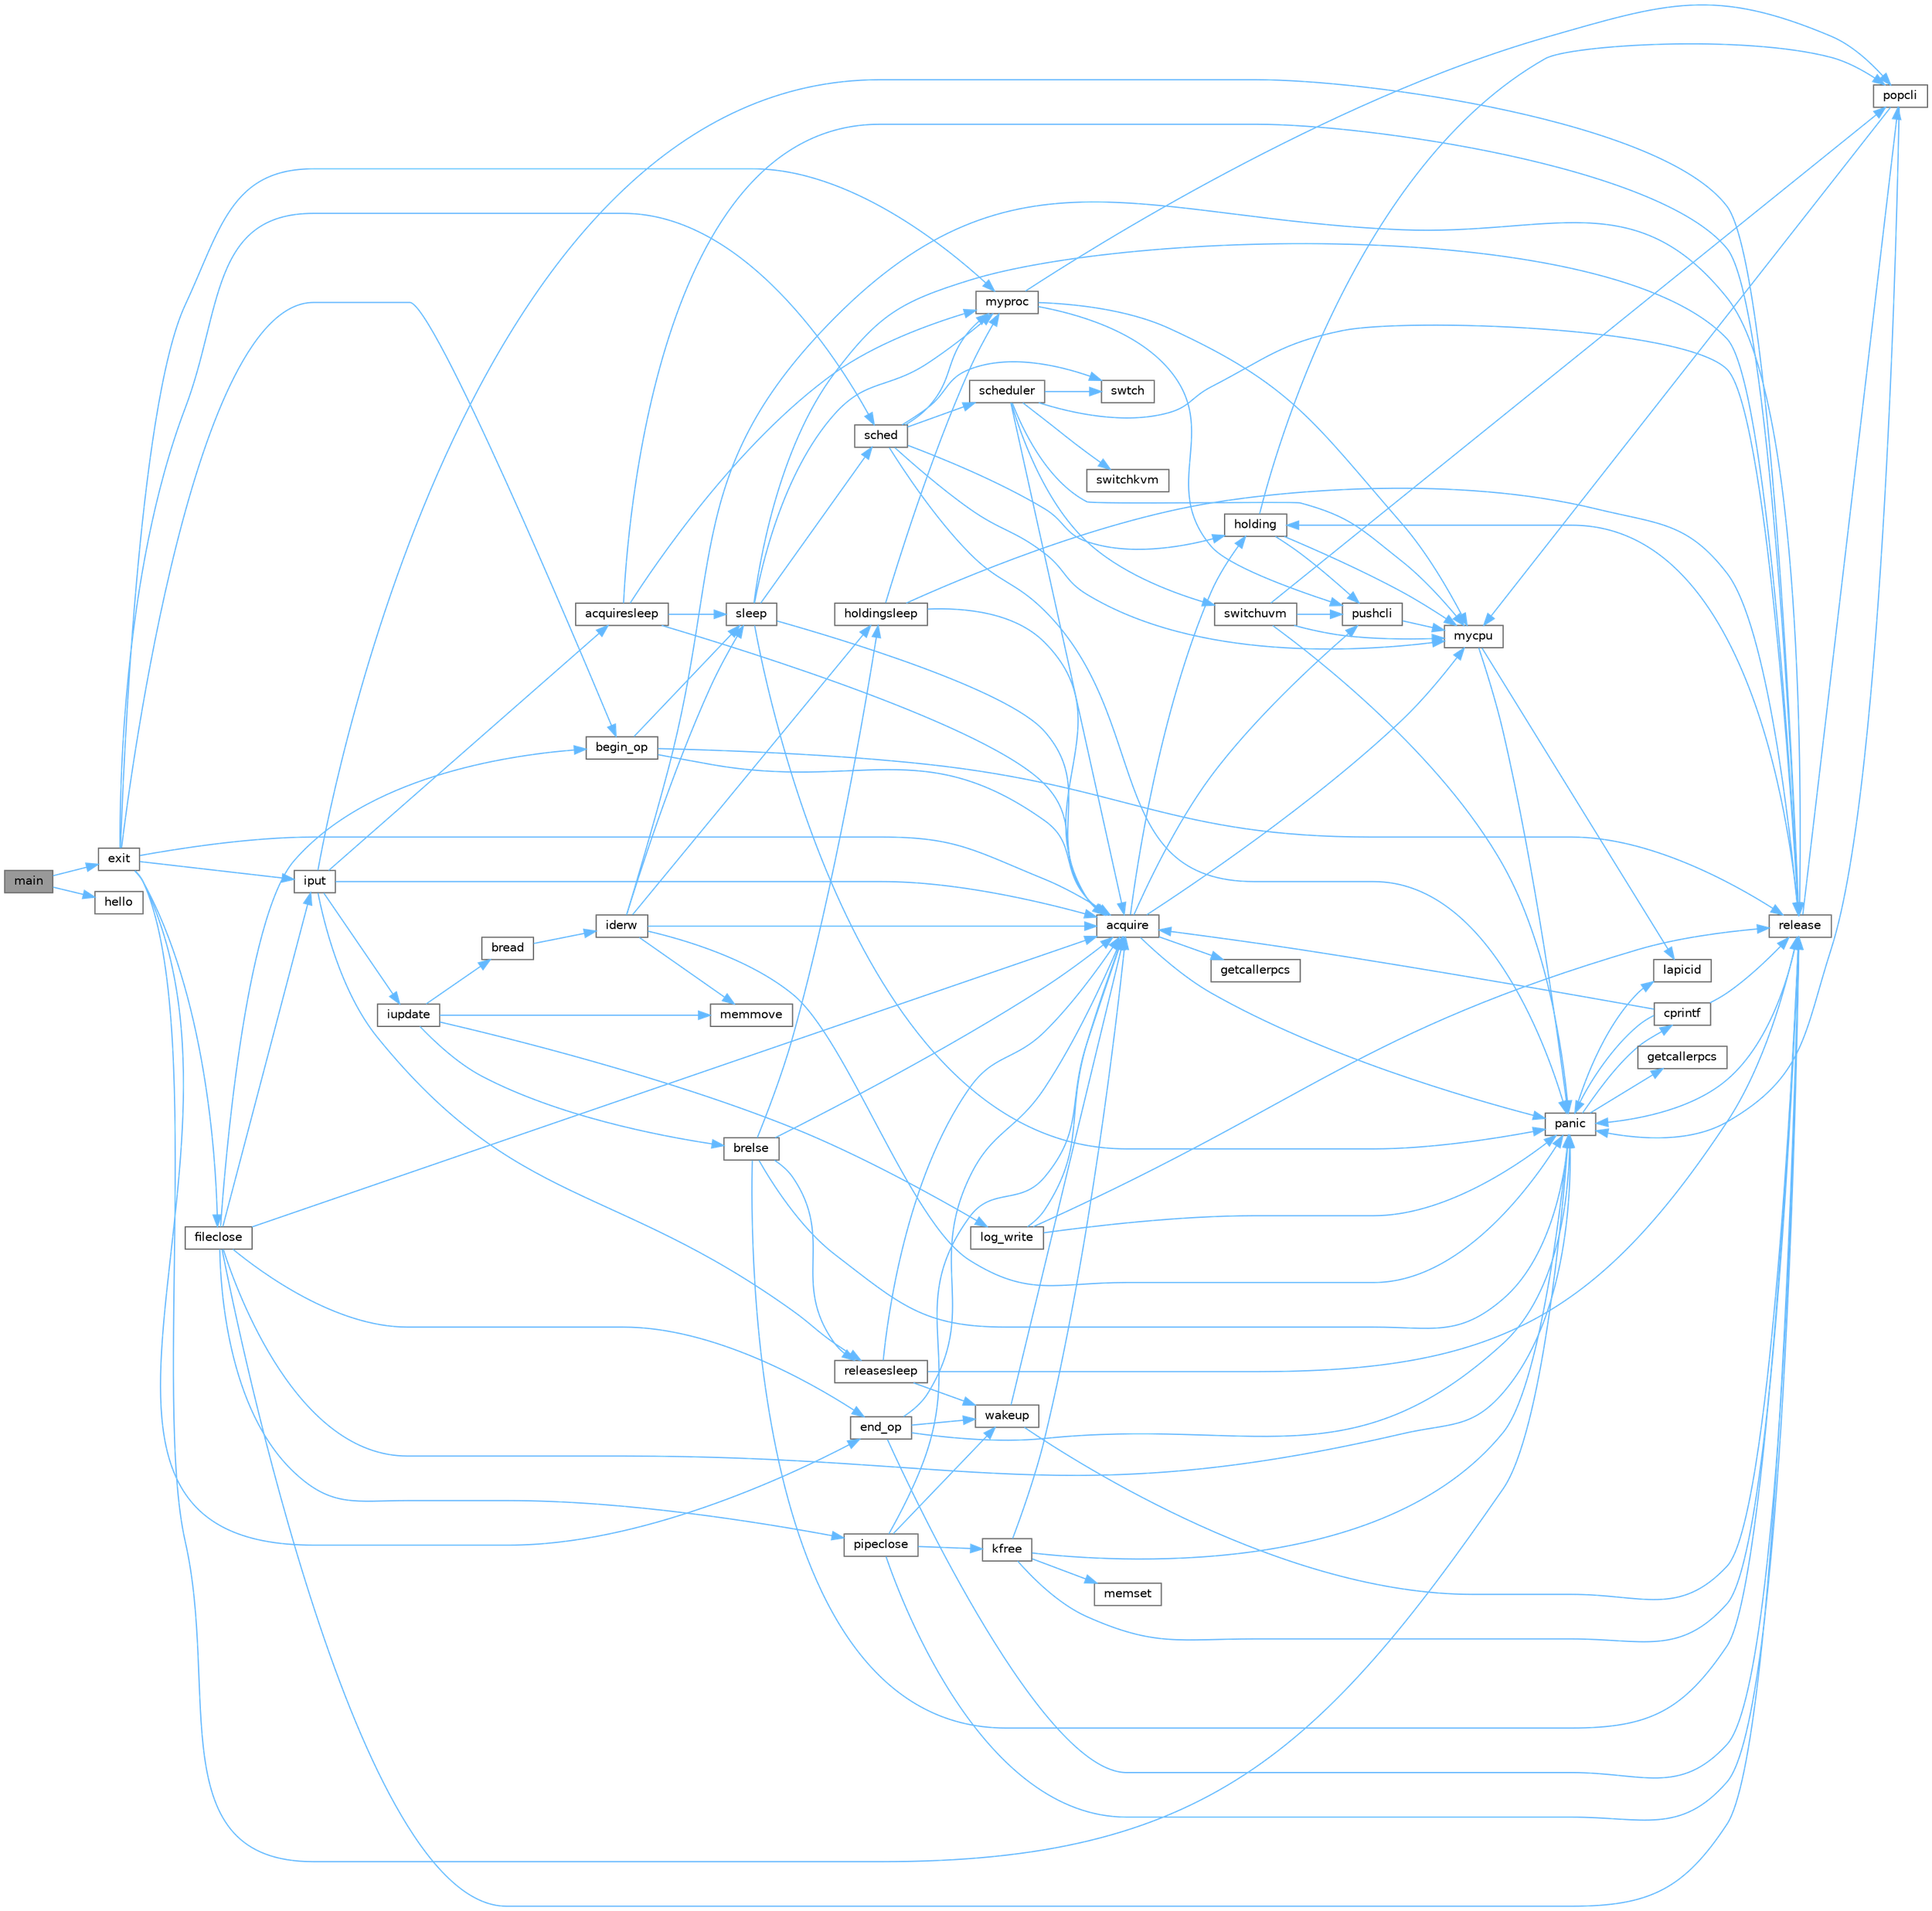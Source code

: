 digraph "main"
{
 // LATEX_PDF_SIZE
  bgcolor="transparent";
  edge [fontname=Helvetica,fontsize=10,labelfontname=Helvetica,labelfontsize=10];
  node [fontname=Helvetica,fontsize=10,shape=box,height=0.2,width=0.4];
  rankdir="LR";
  Node1 [id="Node000001",label="main",height=0.2,width=0.4,color="gray40", fillcolor="grey60", style="filled", fontcolor="black",tooltip=" "];
  Node1 -> Node2 [id="edge115_Node000001_Node000002",color="steelblue1",style="solid",tooltip=" "];
  Node2 [id="Node000002",label="exit",height=0.2,width=0.4,color="grey40", fillcolor="white", style="filled",URL="$d3/dda/proc_8c.html#aaf98ef7cdde3a0dfb2e49919de3298b1",tooltip=" "];
  Node2 -> Node3 [id="edge116_Node000002_Node000003",color="steelblue1",style="solid",tooltip=" "];
  Node3 [id="Node000003",label="acquire",height=0.2,width=0.4,color="grey40", fillcolor="white", style="filled",URL="$d3/d2d/spinlock_8c.html#aed377f16a085b00de3a4b32392adbdfb",tooltip=" "];
  Node3 -> Node4 [id="edge117_Node000003_Node000004",color="steelblue1",style="solid",tooltip=" "];
  Node4 [id="Node000004",label="getcallerpcs",height=0.2,width=0.4,color="grey40", fillcolor="white", style="filled",URL="$d3/d2d/spinlock_8c.html#a6ac35304ea80f01086b47edcc2328010",tooltip=" "];
  Node3 -> Node5 [id="edge118_Node000003_Node000005",color="steelblue1",style="solid",tooltip=" "];
  Node5 [id="Node000005",label="holding",height=0.2,width=0.4,color="grey40", fillcolor="white", style="filled",URL="$d3/d2d/spinlock_8c.html#aea48df3e5cfb903179ad3dc78ab502d9",tooltip=" "];
  Node5 -> Node6 [id="edge119_Node000005_Node000006",color="steelblue1",style="solid",tooltip=" "];
  Node6 [id="Node000006",label="mycpu",height=0.2,width=0.4,color="grey40", fillcolor="white", style="filled",URL="$d3/dda/proc_8c.html#ad427959ad025dabd8cd393b27ec39160",tooltip=" "];
  Node6 -> Node7 [id="edge120_Node000006_Node000007",color="steelblue1",style="solid",tooltip=" "];
  Node7 [id="Node000007",label="lapicid",height=0.2,width=0.4,color="grey40", fillcolor="white", style="filled",URL="$dc/df6/lapic_8c.html#a627f7996b64f99d885244a5102c85164",tooltip=" "];
  Node6 -> Node8 [id="edge121_Node000006_Node000008",color="steelblue1",style="solid",tooltip=" "];
  Node8 [id="Node000008",label="panic",height=0.2,width=0.4,color="grey40", fillcolor="white", style="filled",URL="$d0/d56/console_8c.html#a95c0aca5d6d7487933984f08b189917a",tooltip=" "];
  Node8 -> Node9 [id="edge122_Node000008_Node000009",color="steelblue1",style="solid",tooltip=" "];
  Node9 [id="Node000009",label="cprintf",height=0.2,width=0.4,color="grey40", fillcolor="white", style="filled",URL="$d0/d56/console_8c.html#a90f0742d846503e4ed1804f1df421ec6",tooltip=" "];
  Node9 -> Node3 [id="edge123_Node000009_Node000003",color="steelblue1",style="solid",tooltip=" "];
  Node9 -> Node8 [id="edge124_Node000009_Node000008",color="steelblue1",style="solid",tooltip=" "];
  Node9 -> Node10 [id="edge125_Node000009_Node000010",color="steelblue1",style="solid",tooltip=" "];
  Node10 [id="Node000010",label="release",height=0.2,width=0.4,color="grey40", fillcolor="white", style="filled",URL="$d3/d2d/spinlock_8c.html#a1cee376aa9a00e754bf5481cd5f3d97b",tooltip=" "];
  Node10 -> Node5 [id="edge126_Node000010_Node000005",color="steelblue1",style="solid",tooltip=" "];
  Node10 -> Node8 [id="edge127_Node000010_Node000008",color="steelblue1",style="solid",tooltip=" "];
  Node10 -> Node11 [id="edge128_Node000010_Node000011",color="steelblue1",style="solid",tooltip=" "];
  Node11 [id="Node000011",label="popcli",height=0.2,width=0.4,color="grey40", fillcolor="white", style="filled",URL="$d3/d2d/spinlock_8c.html#ae3424f669269fef400ce29c3aeb43fdb",tooltip=" "];
  Node11 -> Node6 [id="edge129_Node000011_Node000006",color="steelblue1",style="solid",tooltip=" "];
  Node11 -> Node8 [id="edge130_Node000011_Node000008",color="steelblue1",style="solid",tooltip=" "];
  Node8 -> Node12 [id="edge131_Node000008_Node000012",color="steelblue1",style="solid",tooltip=" "];
  Node12 [id="Node000012",label="getcallerpcs",height=0.2,width=0.4,color="grey40", fillcolor="white", style="filled",URL="$d5/d64/defs_8h.html#a4105de9e2969515d6c6c795c4386f69f",tooltip=" "];
  Node8 -> Node7 [id="edge132_Node000008_Node000007",color="steelblue1",style="solid",tooltip=" "];
  Node5 -> Node11 [id="edge133_Node000005_Node000011",color="steelblue1",style="solid",tooltip=" "];
  Node5 -> Node13 [id="edge134_Node000005_Node000013",color="steelblue1",style="solid",tooltip=" "];
  Node13 [id="Node000013",label="pushcli",height=0.2,width=0.4,color="grey40", fillcolor="white", style="filled",URL="$d3/d2d/spinlock_8c.html#a206b749d1b7768dadce61cbcde7e0f1c",tooltip=" "];
  Node13 -> Node6 [id="edge135_Node000013_Node000006",color="steelblue1",style="solid",tooltip=" "];
  Node3 -> Node6 [id="edge136_Node000003_Node000006",color="steelblue1",style="solid",tooltip=" "];
  Node3 -> Node8 [id="edge137_Node000003_Node000008",color="steelblue1",style="solid",tooltip=" "];
  Node3 -> Node13 [id="edge138_Node000003_Node000013",color="steelblue1",style="solid",tooltip=" "];
  Node2 -> Node14 [id="edge139_Node000002_Node000014",color="steelblue1",style="solid",tooltip=" "];
  Node14 [id="Node000014",label="begin_op",height=0.2,width=0.4,color="grey40", fillcolor="white", style="filled",URL="$d7/df8/log_8c.html#ac96aa31ffc0500e749c62c4d377c21c9",tooltip=" "];
  Node14 -> Node3 [id="edge140_Node000014_Node000003",color="steelblue1",style="solid",tooltip=" "];
  Node14 -> Node10 [id="edge141_Node000014_Node000010",color="steelblue1",style="solid",tooltip=" "];
  Node14 -> Node15 [id="edge142_Node000014_Node000015",color="steelblue1",style="solid",tooltip=" "];
  Node15 [id="Node000015",label="sleep",height=0.2,width=0.4,color="grey40", fillcolor="white", style="filled",URL="$d3/dda/proc_8c.html#ae70cc0370342e46f6db3bec367232457",tooltip=" "];
  Node15 -> Node3 [id="edge143_Node000015_Node000003",color="steelblue1",style="solid",tooltip=" "];
  Node15 -> Node16 [id="edge144_Node000015_Node000016",color="steelblue1",style="solid",tooltip=" "];
  Node16 [id="Node000016",label="myproc",height=0.2,width=0.4,color="grey40", fillcolor="white", style="filled",URL="$d3/dda/proc_8c.html#a41af0935f3989aae450cf8988cd9c3a9",tooltip=" "];
  Node16 -> Node6 [id="edge145_Node000016_Node000006",color="steelblue1",style="solid",tooltip=" "];
  Node16 -> Node11 [id="edge146_Node000016_Node000011",color="steelblue1",style="solid",tooltip=" "];
  Node16 -> Node13 [id="edge147_Node000016_Node000013",color="steelblue1",style="solid",tooltip=" "];
  Node15 -> Node8 [id="edge148_Node000015_Node000008",color="steelblue1",style="solid",tooltip=" "];
  Node15 -> Node10 [id="edge149_Node000015_Node000010",color="steelblue1",style="solid",tooltip=" "];
  Node15 -> Node17 [id="edge150_Node000015_Node000017",color="steelblue1",style="solid",tooltip=" "];
  Node17 [id="Node000017",label="sched",height=0.2,width=0.4,color="grey40", fillcolor="white", style="filled",URL="$d3/dda/proc_8c.html#ad788da91743c333b5bed7c4a0dd12365",tooltip=" "];
  Node17 -> Node5 [id="edge151_Node000017_Node000005",color="steelblue1",style="solid",tooltip=" "];
  Node17 -> Node6 [id="edge152_Node000017_Node000006",color="steelblue1",style="solid",tooltip=" "];
  Node17 -> Node16 [id="edge153_Node000017_Node000016",color="steelblue1",style="solid",tooltip=" "];
  Node17 -> Node8 [id="edge154_Node000017_Node000008",color="steelblue1",style="solid",tooltip=" "];
  Node17 -> Node18 [id="edge155_Node000017_Node000018",color="steelblue1",style="solid",tooltip=" "];
  Node18 [id="Node000018",label="scheduler",height=0.2,width=0.4,color="grey40", fillcolor="white", style="filled",URL="$d3/dda/proc_8c.html#a9fa00b0be5d3c4781048861e2506eb63",tooltip=" "];
  Node18 -> Node3 [id="edge156_Node000018_Node000003",color="steelblue1",style="solid",tooltip=" "];
  Node18 -> Node6 [id="edge157_Node000018_Node000006",color="steelblue1",style="solid",tooltip=" "];
  Node18 -> Node10 [id="edge158_Node000018_Node000010",color="steelblue1",style="solid",tooltip=" "];
  Node18 -> Node19 [id="edge159_Node000018_Node000019",color="steelblue1",style="solid",tooltip=" "];
  Node19 [id="Node000019",label="switchkvm",height=0.2,width=0.4,color="grey40", fillcolor="white", style="filled",URL="$de/de9/vm_8c.html#a02ca0670bc1fe12e38453082631ff360",tooltip=" "];
  Node18 -> Node20 [id="edge160_Node000018_Node000020",color="steelblue1",style="solid",tooltip=" "];
  Node20 [id="Node000020",label="switchuvm",height=0.2,width=0.4,color="grey40", fillcolor="white", style="filled",URL="$de/de9/vm_8c.html#a87c90f0ab2a1b11c2b55f4e483bb8493",tooltip=" "];
  Node20 -> Node6 [id="edge161_Node000020_Node000006",color="steelblue1",style="solid",tooltip=" "];
  Node20 -> Node8 [id="edge162_Node000020_Node000008",color="steelblue1",style="solid",tooltip=" "];
  Node20 -> Node11 [id="edge163_Node000020_Node000011",color="steelblue1",style="solid",tooltip=" "];
  Node20 -> Node13 [id="edge164_Node000020_Node000013",color="steelblue1",style="solid",tooltip=" "];
  Node18 -> Node21 [id="edge165_Node000018_Node000021",color="steelblue1",style="solid",tooltip=" "];
  Node21 [id="Node000021",label="swtch",height=0.2,width=0.4,color="grey40", fillcolor="white", style="filled",URL="$d5/d64/defs_8h.html#a1d9e7047d3dfb57809a2541d8387705e",tooltip=" "];
  Node17 -> Node21 [id="edge166_Node000017_Node000021",color="steelblue1",style="solid",tooltip=" "];
  Node2 -> Node22 [id="edge167_Node000002_Node000022",color="steelblue1",style="solid",tooltip=" "];
  Node22 [id="Node000022",label="end_op",height=0.2,width=0.4,color="grey40", fillcolor="white", style="filled",URL="$d7/df8/log_8c.html#ac0f12be0ca0de555e60b27b06a57a65b",tooltip=" "];
  Node22 -> Node3 [id="edge168_Node000022_Node000003",color="steelblue1",style="solid",tooltip=" "];
  Node22 -> Node8 [id="edge169_Node000022_Node000008",color="steelblue1",style="solid",tooltip=" "];
  Node22 -> Node10 [id="edge170_Node000022_Node000010",color="steelblue1",style="solid",tooltip=" "];
  Node22 -> Node23 [id="edge171_Node000022_Node000023",color="steelblue1",style="solid",tooltip=" "];
  Node23 [id="Node000023",label="wakeup",height=0.2,width=0.4,color="grey40", fillcolor="white", style="filled",URL="$d3/dda/proc_8c.html#a4a34d9f03e436cfa09b88f735f6ee952",tooltip=" "];
  Node23 -> Node3 [id="edge172_Node000023_Node000003",color="steelblue1",style="solid",tooltip=" "];
  Node23 -> Node10 [id="edge173_Node000023_Node000010",color="steelblue1",style="solid",tooltip=" "];
  Node2 -> Node24 [id="edge174_Node000002_Node000024",color="steelblue1",style="solid",tooltip=" "];
  Node24 [id="Node000024",label="fileclose",height=0.2,width=0.4,color="grey40", fillcolor="white", style="filled",URL="$d6/d13/file_8c.html#ae557c81ab89c24219146144bb6adaa2c",tooltip=" "];
  Node24 -> Node3 [id="edge175_Node000024_Node000003",color="steelblue1",style="solid",tooltip=" "];
  Node24 -> Node14 [id="edge176_Node000024_Node000014",color="steelblue1",style="solid",tooltip=" "];
  Node24 -> Node22 [id="edge177_Node000024_Node000022",color="steelblue1",style="solid",tooltip=" "];
  Node24 -> Node25 [id="edge178_Node000024_Node000025",color="steelblue1",style="solid",tooltip=" "];
  Node25 [id="Node000025",label="iput",height=0.2,width=0.4,color="grey40", fillcolor="white", style="filled",URL="$d2/d5a/fs_8c.html#ab3c447f135c68e4c3c1f8d5866f6e77b",tooltip=" "];
  Node25 -> Node3 [id="edge179_Node000025_Node000003",color="steelblue1",style="solid",tooltip=" "];
  Node25 -> Node26 [id="edge180_Node000025_Node000026",color="steelblue1",style="solid",tooltip=" "];
  Node26 [id="Node000026",label="acquiresleep",height=0.2,width=0.4,color="grey40", fillcolor="white", style="filled",URL="$d8/dd1/sleeplock_8c.html#aaad2d7a86d4859982dd9a132f5128ff2",tooltip=" "];
  Node26 -> Node3 [id="edge181_Node000026_Node000003",color="steelblue1",style="solid",tooltip=" "];
  Node26 -> Node16 [id="edge182_Node000026_Node000016",color="steelblue1",style="solid",tooltip=" "];
  Node26 -> Node10 [id="edge183_Node000026_Node000010",color="steelblue1",style="solid",tooltip=" "];
  Node26 -> Node15 [id="edge184_Node000026_Node000015",color="steelblue1",style="solid",tooltip=" "];
  Node25 -> Node27 [id="edge185_Node000025_Node000027",color="steelblue1",style="solid",tooltip=" "];
  Node27 [id="Node000027",label="iupdate",height=0.2,width=0.4,color="grey40", fillcolor="white", style="filled",URL="$d2/d5a/fs_8c.html#a7220afa8e5f4bea540eb95879ea7df6e",tooltip=" "];
  Node27 -> Node28 [id="edge186_Node000027_Node000028",color="steelblue1",style="solid",tooltip=" "];
  Node28 [id="Node000028",label="bread",height=0.2,width=0.4,color="grey40", fillcolor="white", style="filled",URL="$dc/de6/bio_8c.html#a30b8d2ef2300ed8e3d879a428fe39898",tooltip=" "];
  Node28 -> Node29 [id="edge187_Node000028_Node000029",color="steelblue1",style="solid",tooltip=" "];
  Node29 [id="Node000029",label="iderw",height=0.2,width=0.4,color="grey40", fillcolor="white", style="filled",URL="$da/d9b/memide_8c.html#a7f36b008f02088c86f76e98e05b55af5",tooltip=" "];
  Node29 -> Node3 [id="edge188_Node000029_Node000003",color="steelblue1",style="solid",tooltip=" "];
  Node29 -> Node30 [id="edge189_Node000029_Node000030",color="steelblue1",style="solid",tooltip=" "];
  Node30 [id="Node000030",label="holdingsleep",height=0.2,width=0.4,color="grey40", fillcolor="white", style="filled",URL="$d8/dd1/sleeplock_8c.html#a6fdbe54cbecd8fc67d74793b27adcf05",tooltip=" "];
  Node30 -> Node3 [id="edge190_Node000030_Node000003",color="steelblue1",style="solid",tooltip=" "];
  Node30 -> Node16 [id="edge191_Node000030_Node000016",color="steelblue1",style="solid",tooltip=" "];
  Node30 -> Node10 [id="edge192_Node000030_Node000010",color="steelblue1",style="solid",tooltip=" "];
  Node29 -> Node31 [id="edge193_Node000029_Node000031",color="steelblue1",style="solid",tooltip=" "];
  Node31 [id="Node000031",label="memmove",height=0.2,width=0.4,color="grey40", fillcolor="white", style="filled",URL="$d1/db0/string_8c.html#a07f97e2ed1ce37955192d52de8f4911f",tooltip=" "];
  Node29 -> Node8 [id="edge194_Node000029_Node000008",color="steelblue1",style="solid",tooltip=" "];
  Node29 -> Node10 [id="edge195_Node000029_Node000010",color="steelblue1",style="solid",tooltip=" "];
  Node29 -> Node15 [id="edge196_Node000029_Node000015",color="steelblue1",style="solid",tooltip=" "];
  Node27 -> Node32 [id="edge197_Node000027_Node000032",color="steelblue1",style="solid",tooltip=" "];
  Node32 [id="Node000032",label="brelse",height=0.2,width=0.4,color="grey40", fillcolor="white", style="filled",URL="$dc/de6/bio_8c.html#ab5335aeb503731104314321a78a6d727",tooltip=" "];
  Node32 -> Node3 [id="edge198_Node000032_Node000003",color="steelblue1",style="solid",tooltip=" "];
  Node32 -> Node30 [id="edge199_Node000032_Node000030",color="steelblue1",style="solid",tooltip=" "];
  Node32 -> Node8 [id="edge200_Node000032_Node000008",color="steelblue1",style="solid",tooltip=" "];
  Node32 -> Node10 [id="edge201_Node000032_Node000010",color="steelblue1",style="solid",tooltip=" "];
  Node32 -> Node33 [id="edge202_Node000032_Node000033",color="steelblue1",style="solid",tooltip=" "];
  Node33 [id="Node000033",label="releasesleep",height=0.2,width=0.4,color="grey40", fillcolor="white", style="filled",URL="$d8/dd1/sleeplock_8c.html#aa997067c2c9bfef15af6fa0a10c20f4a",tooltip=" "];
  Node33 -> Node3 [id="edge203_Node000033_Node000003",color="steelblue1",style="solid",tooltip=" "];
  Node33 -> Node10 [id="edge204_Node000033_Node000010",color="steelblue1",style="solid",tooltip=" "];
  Node33 -> Node23 [id="edge205_Node000033_Node000023",color="steelblue1",style="solid",tooltip=" "];
  Node27 -> Node34 [id="edge206_Node000027_Node000034",color="steelblue1",style="solid",tooltip=" "];
  Node34 [id="Node000034",label="log_write",height=0.2,width=0.4,color="grey40", fillcolor="white", style="filled",URL="$d7/df8/log_8c.html#a7eacb0fbebe5ce4c7d3ddea15908b13d",tooltip=" "];
  Node34 -> Node3 [id="edge207_Node000034_Node000003",color="steelblue1",style="solid",tooltip=" "];
  Node34 -> Node8 [id="edge208_Node000034_Node000008",color="steelblue1",style="solid",tooltip=" "];
  Node34 -> Node10 [id="edge209_Node000034_Node000010",color="steelblue1",style="solid",tooltip=" "];
  Node27 -> Node31 [id="edge210_Node000027_Node000031",color="steelblue1",style="solid",tooltip=" "];
  Node25 -> Node10 [id="edge211_Node000025_Node000010",color="steelblue1",style="solid",tooltip=" "];
  Node25 -> Node33 [id="edge212_Node000025_Node000033",color="steelblue1",style="solid",tooltip=" "];
  Node24 -> Node8 [id="edge213_Node000024_Node000008",color="steelblue1",style="solid",tooltip=" "];
  Node24 -> Node35 [id="edge214_Node000024_Node000035",color="steelblue1",style="solid",tooltip=" "];
  Node35 [id="Node000035",label="pipeclose",height=0.2,width=0.4,color="grey40", fillcolor="white", style="filled",URL="$d1/d47/pipe_8c.html#a48642f54734698f6f881ee07723292cb",tooltip=" "];
  Node35 -> Node3 [id="edge215_Node000035_Node000003",color="steelblue1",style="solid",tooltip=" "];
  Node35 -> Node36 [id="edge216_Node000035_Node000036",color="steelblue1",style="solid",tooltip=" "];
  Node36 [id="Node000036",label="kfree",height=0.2,width=0.4,color="grey40", fillcolor="white", style="filled",URL="$d4/def/kalloc_8c.html#aced59ecf8411235f6dffc065236711a5",tooltip=" "];
  Node36 -> Node3 [id="edge217_Node000036_Node000003",color="steelblue1",style="solid",tooltip=" "];
  Node36 -> Node37 [id="edge218_Node000036_Node000037",color="steelblue1",style="solid",tooltip=" "];
  Node37 [id="Node000037",label="memset",height=0.2,width=0.4,color="grey40", fillcolor="white", style="filled",URL="$db/d8a/ulib_8c.html#aa9cdc2409c15ccd5ee3b2031576f4093",tooltip=" "];
  Node36 -> Node8 [id="edge219_Node000036_Node000008",color="steelblue1",style="solid",tooltip=" "];
  Node36 -> Node10 [id="edge220_Node000036_Node000010",color="steelblue1",style="solid",tooltip=" "];
  Node35 -> Node10 [id="edge221_Node000035_Node000010",color="steelblue1",style="solid",tooltip=" "];
  Node35 -> Node23 [id="edge222_Node000035_Node000023",color="steelblue1",style="solid",tooltip=" "];
  Node24 -> Node10 [id="edge223_Node000024_Node000010",color="steelblue1",style="solid",tooltip=" "];
  Node2 -> Node25 [id="edge224_Node000002_Node000025",color="steelblue1",style="solid",tooltip=" "];
  Node2 -> Node16 [id="edge225_Node000002_Node000016",color="steelblue1",style="solid",tooltip=" "];
  Node2 -> Node8 [id="edge226_Node000002_Node000008",color="steelblue1",style="solid",tooltip=" "];
  Node2 -> Node17 [id="edge227_Node000002_Node000017",color="steelblue1",style="solid",tooltip=" "];
  Node1 -> Node38 [id="edge228_Node000001_Node000038",color="steelblue1",style="solid",tooltip=" "];
  Node38 [id="Node000038",label="hello",height=0.2,width=0.4,color="grey40", fillcolor="white", style="filled",URL="$d8/ddb/user_8h.html#a74bcfa3bf8cdea3b6fc342993192e193",tooltip=" "];
}
